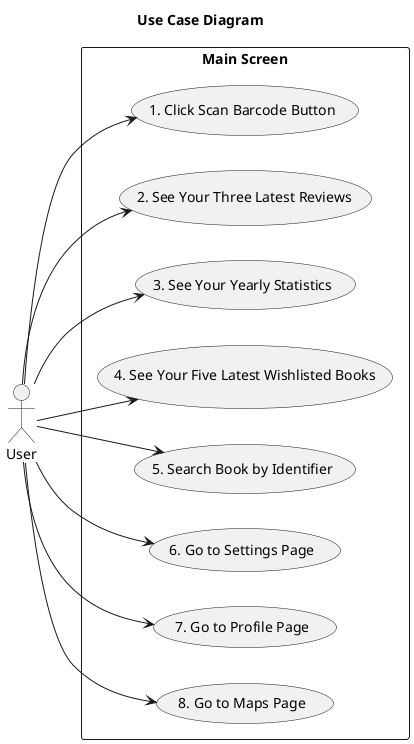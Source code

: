 @startuml
'https://plantuml.com/use-case-diagram
left to right direction
title Use Case Diagram

actor "User" as usms
rectangle "Main Screen" {
    usecase "1. Click Scan Barcode Button" as UCMS1
    usecase "2. See Your Three Latest Reviews" as UCMS2
    usecase "3. See Your Yearly Statistics" as UCMS3
    usecase "4. See Your Five Latest Wishlisted Books" as UCMS4
    usecase "5. Search Book by Identifier" as UCMS5
    usecase "6. Go to Settings Page" as UCMS6
    usecase "7. Go to Profile Page" as UCMS7
    usecase "8. Go to Maps Page" as UCMS8
}
usms --> UCMS1
usms --> UCMS2
usms --> UCMS3
usms --> UCMS4
usms --> UCMS5
usms --> UCMS6
usms --> UCMS7
usms --> UCMS8

newpage
left to right direction
title Use Case Diagram

actor "User" as usps
rectangle "Profile Screen" {
    usecase "1. See Books on Your Bookshelf" as UCPS1
    usecase "2. See Reading Activity" as UCPS2
    usecase "3. See All Wishlisted Books" as UCPS3
    usecase "4. See All User's Booklists" as UCPS4
    usecase "5. Create Your Own Booklist" as UCPS5
    usecase "6. See Your Review Plot" as UCPS6
}
usps --> UCPS1
usps --> UCPS2
usps --> UCPS3
usps --> UCPS4
usps --> UCPS5
usps --> UCPS6

newpage
left to right direction
title Use Case Diagram

actor "User" as usss
rectangle "Settings Screen" {
    usecase "1. Change To Light/Dark Mode" as UCSS1
    usecase "2. Change Data Format" as UCSS2
    usecase "3. Force Saving Data" as UCSS3
    usecase "4. Change Profile Settings" as UCSS4
}
usss --> UCSS1
usss --> UCSS2
usss --> UCSS3
usss --> UCSS4

newpage
left to right direction
title Use Case Diagram

actor "User" as usmap
rectangle "Map Screen" {
    usecase "1. See Libraries On The Map" as UCMAP1
}
usmap --> UCMAP1

@enduml